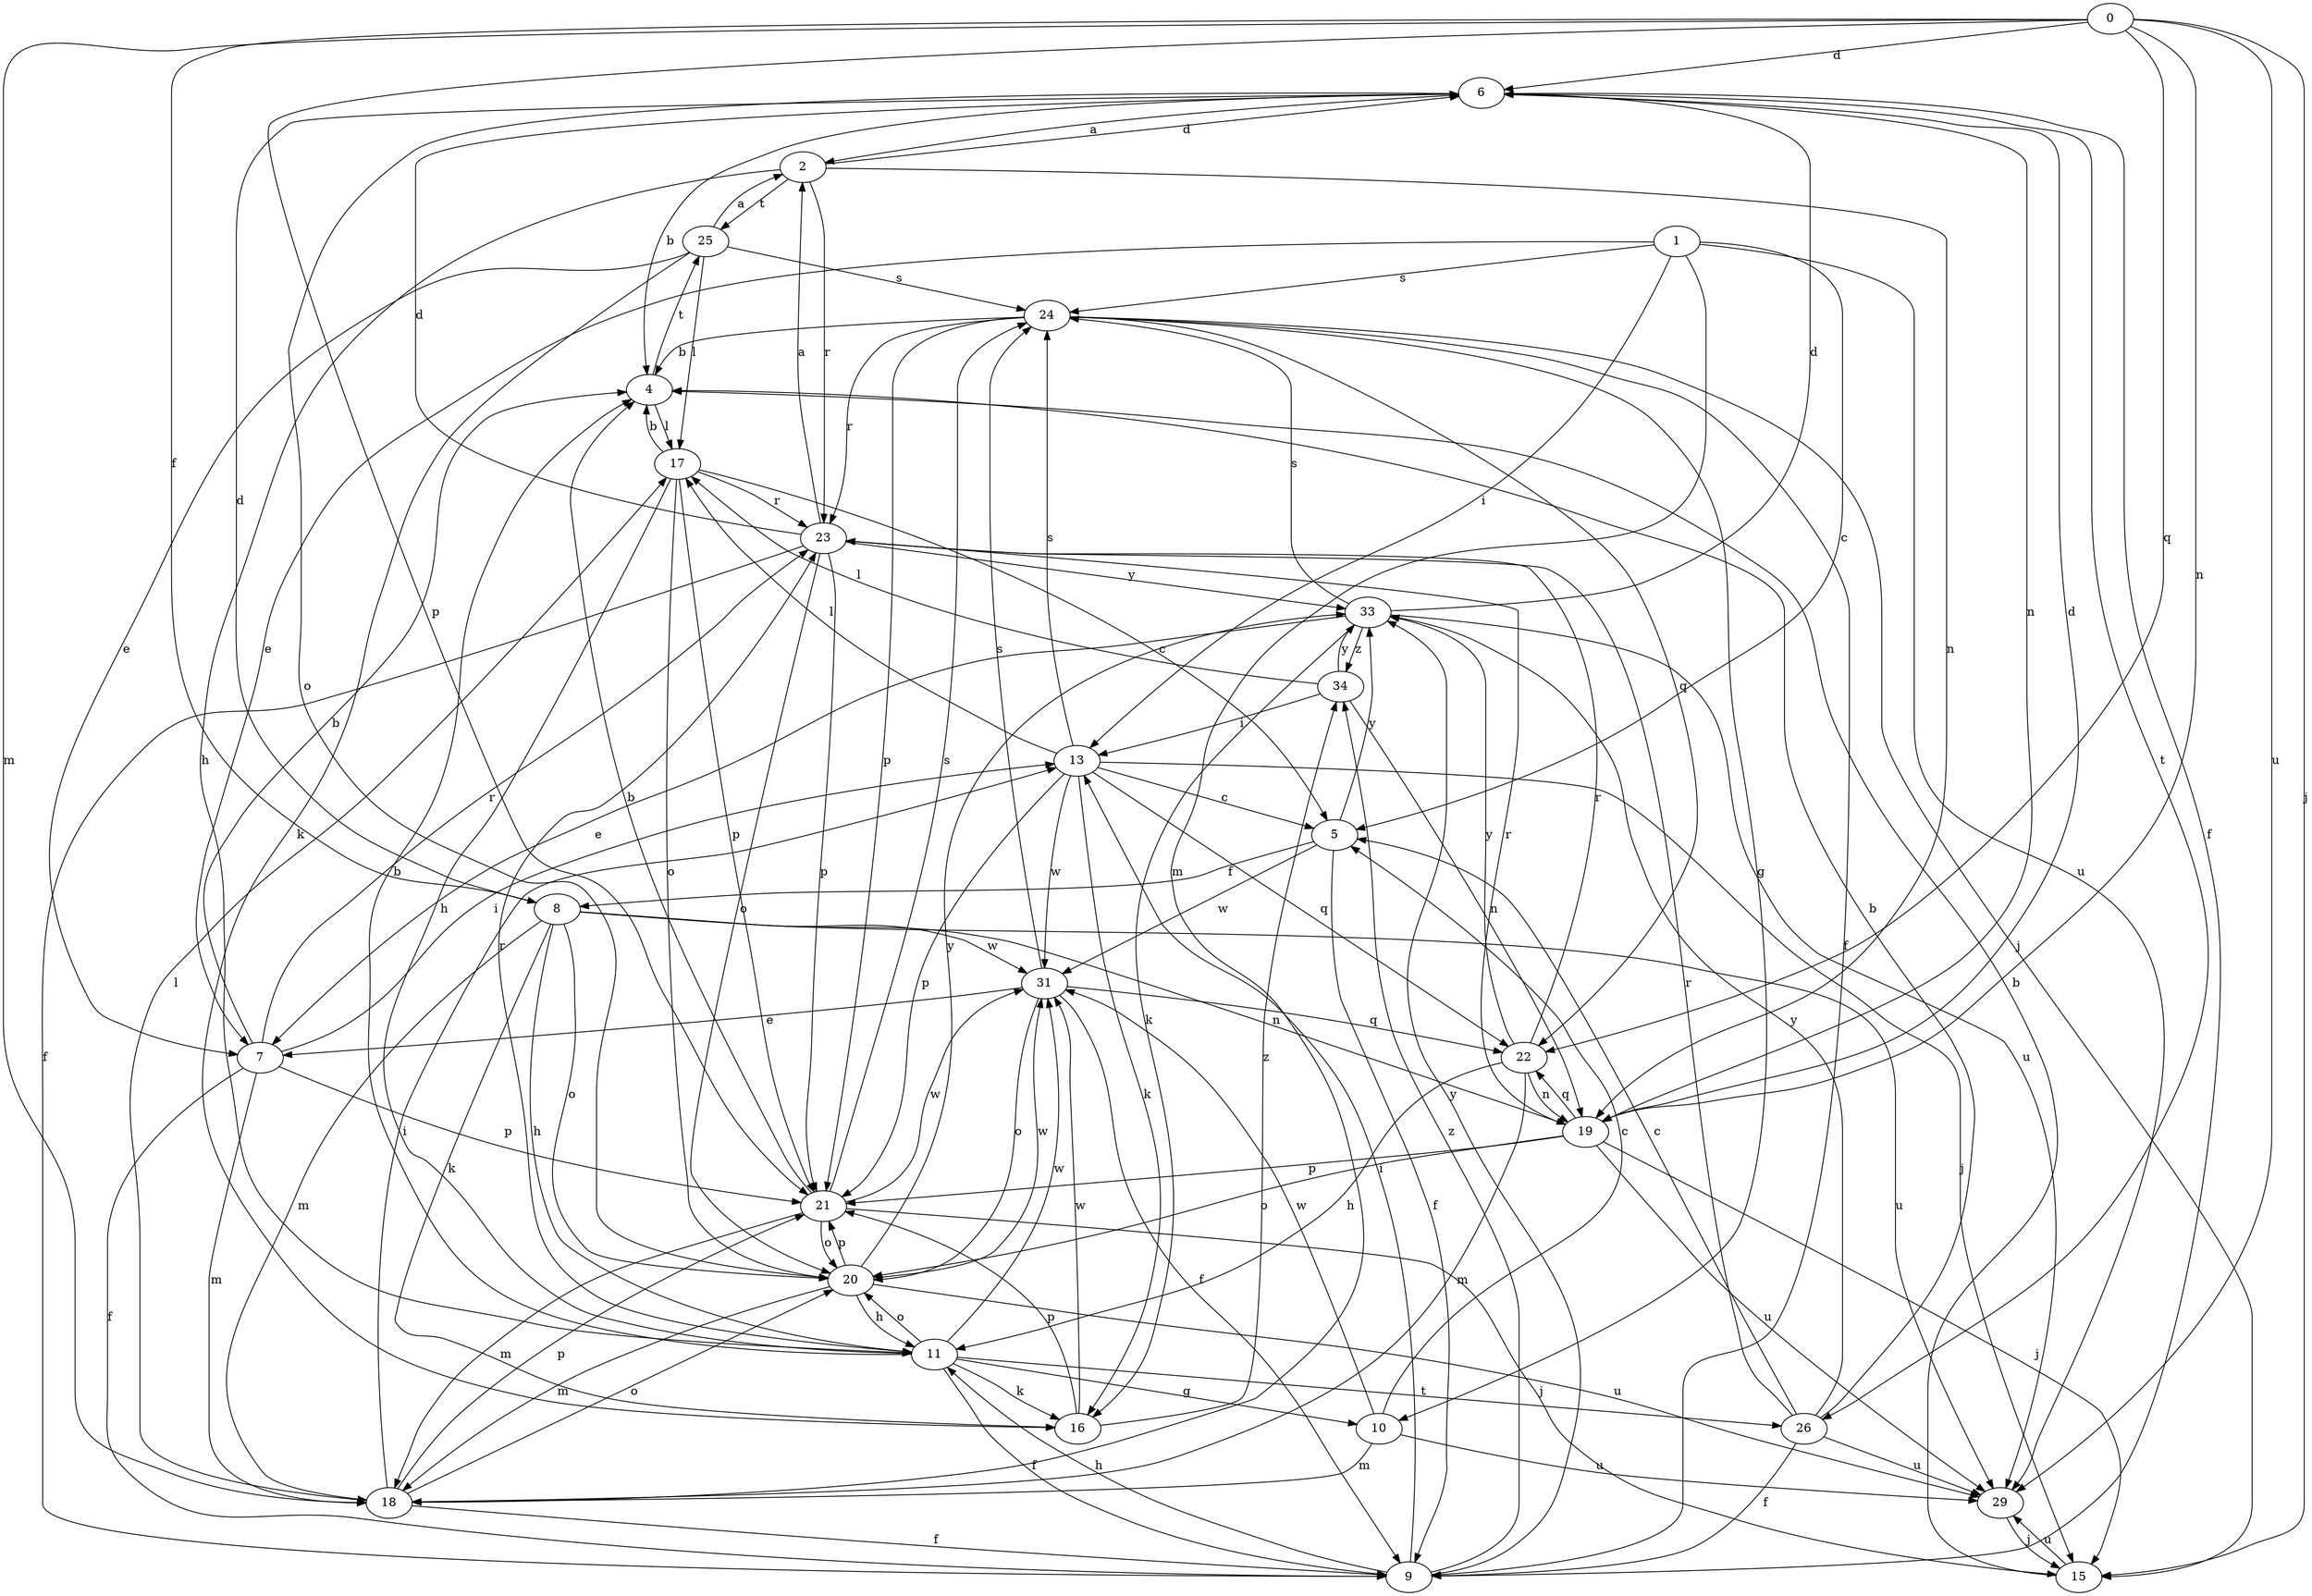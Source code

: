 strict digraph  {
0;
1;
2;
4;
5;
6;
7;
8;
9;
10;
11;
13;
15;
16;
17;
18;
19;
20;
21;
22;
23;
24;
25;
26;
29;
31;
33;
34;
0 -> 6  [label=d];
0 -> 8  [label=f];
0 -> 15  [label=j];
0 -> 18  [label=m];
0 -> 19  [label=n];
0 -> 21  [label=p];
0 -> 22  [label=q];
0 -> 29  [label=u];
1 -> 5  [label=c];
1 -> 7  [label=e];
1 -> 13  [label=i];
1 -> 18  [label=m];
1 -> 24  [label=s];
1 -> 29  [label=u];
2 -> 6  [label=d];
2 -> 11  [label=h];
2 -> 19  [label=n];
2 -> 23  [label=r];
2 -> 25  [label=t];
4 -> 17  [label=l];
4 -> 25  [label=t];
5 -> 8  [label=f];
5 -> 9  [label=f];
5 -> 31  [label=w];
5 -> 33  [label=y];
6 -> 2  [label=a];
6 -> 4  [label=b];
6 -> 9  [label=f];
6 -> 19  [label=n];
6 -> 20  [label=o];
6 -> 26  [label=t];
7 -> 4  [label=b];
7 -> 9  [label=f];
7 -> 13  [label=i];
7 -> 18  [label=m];
7 -> 21  [label=p];
7 -> 23  [label=r];
8 -> 6  [label=d];
8 -> 11  [label=h];
8 -> 16  [label=k];
8 -> 18  [label=m];
8 -> 19  [label=n];
8 -> 20  [label=o];
8 -> 29  [label=u];
8 -> 31  [label=w];
9 -> 11  [label=h];
9 -> 13  [label=i];
9 -> 33  [label=y];
9 -> 34  [label=z];
10 -> 5  [label=c];
10 -> 18  [label=m];
10 -> 29  [label=u];
10 -> 31  [label=w];
11 -> 4  [label=b];
11 -> 9  [label=f];
11 -> 10  [label=g];
11 -> 16  [label=k];
11 -> 20  [label=o];
11 -> 23  [label=r];
11 -> 26  [label=t];
11 -> 31  [label=w];
13 -> 5  [label=c];
13 -> 15  [label=j];
13 -> 16  [label=k];
13 -> 17  [label=l];
13 -> 21  [label=p];
13 -> 22  [label=q];
13 -> 24  [label=s];
13 -> 31  [label=w];
15 -> 4  [label=b];
15 -> 29  [label=u];
16 -> 21  [label=p];
16 -> 31  [label=w];
16 -> 34  [label=z];
17 -> 4  [label=b];
17 -> 5  [label=c];
17 -> 11  [label=h];
17 -> 20  [label=o];
17 -> 21  [label=p];
17 -> 23  [label=r];
18 -> 9  [label=f];
18 -> 13  [label=i];
18 -> 17  [label=l];
18 -> 20  [label=o];
18 -> 21  [label=p];
19 -> 6  [label=d];
19 -> 15  [label=j];
19 -> 20  [label=o];
19 -> 21  [label=p];
19 -> 22  [label=q];
19 -> 23  [label=r];
19 -> 29  [label=u];
20 -> 11  [label=h];
20 -> 18  [label=m];
20 -> 21  [label=p];
20 -> 29  [label=u];
20 -> 31  [label=w];
20 -> 33  [label=y];
21 -> 4  [label=b];
21 -> 15  [label=j];
21 -> 18  [label=m];
21 -> 20  [label=o];
21 -> 24  [label=s];
21 -> 31  [label=w];
22 -> 11  [label=h];
22 -> 18  [label=m];
22 -> 19  [label=n];
22 -> 23  [label=r];
22 -> 33  [label=y];
23 -> 2  [label=a];
23 -> 6  [label=d];
23 -> 9  [label=f];
23 -> 20  [label=o];
23 -> 21  [label=p];
23 -> 33  [label=y];
24 -> 4  [label=b];
24 -> 9  [label=f];
24 -> 10  [label=g];
24 -> 15  [label=j];
24 -> 21  [label=p];
24 -> 22  [label=q];
24 -> 23  [label=r];
25 -> 2  [label=a];
25 -> 7  [label=e];
25 -> 16  [label=k];
25 -> 17  [label=l];
25 -> 24  [label=s];
26 -> 4  [label=b];
26 -> 5  [label=c];
26 -> 9  [label=f];
26 -> 23  [label=r];
26 -> 29  [label=u];
26 -> 33  [label=y];
29 -> 15  [label=j];
31 -> 7  [label=e];
31 -> 9  [label=f];
31 -> 20  [label=o];
31 -> 22  [label=q];
31 -> 24  [label=s];
33 -> 6  [label=d];
33 -> 7  [label=e];
33 -> 16  [label=k];
33 -> 24  [label=s];
33 -> 29  [label=u];
33 -> 34  [label=z];
34 -> 13  [label=i];
34 -> 17  [label=l];
34 -> 19  [label=n];
34 -> 33  [label=y];
}
